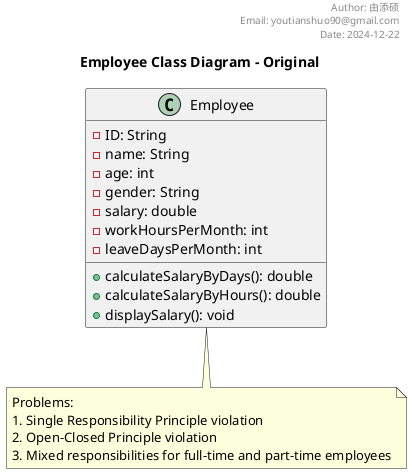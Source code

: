 @startuml

title Employee Class Diagram - Original
' 添加页眉信息
header
Author: 由添硕
Email: youtianshuo90@gmail.com
Date: 2024-12-22
endheader

class Employee {
  -ID: String
  -name: String
  -age: int
  -gender: String
  -salary: double
  -workHoursPerMonth: int
  -leaveDaysPerMonth: int
  +calculateSalaryByDays(): double
  +calculateSalaryByHours(): double
  +displaySalary(): void
}

note bottom of Employee
  Problems:
  1. Single Responsibility Principle violation
  2. Open-Closed Principle violation
  3. Mixed responsibilities for full-time and part-time employees
end note

newpage

title Employee Class Diagram - Refactored
' 添加页眉信息
header
Author: 由添硕
Email: youtianshuo90@gmail.com
Date: 2024-12-22
endheader

' 创建抽象员工类
abstract class Employee {
  #ID: String
  #name: String
  #age: int
  #gender: String
  #salary: double
  +{abstract} calculateSalary(): double
  +displaySalary(): void
}

' 全职员工类
class FullTimeEmployee {
  -leaveDaysPerMonth: int
  +calculateSalary(): double
}

' 兼职员工类
class PartTimeEmployee {
  -workHoursPerMonth: int
  +calculateSalary(): double
}

' 建立继承关系
Employee <|-- FullTimeEmployee
Employee <|-- PartTimeEmployee

note right of Employee
  Improvements:
  1. Single Responsibility Principle: Each class has a single purpose
  2. Open-Closed Principle: Easy to extend with new employee types
  3. Liskov Substitution Principle: Subtypes can replace base type
end note

@enduml
